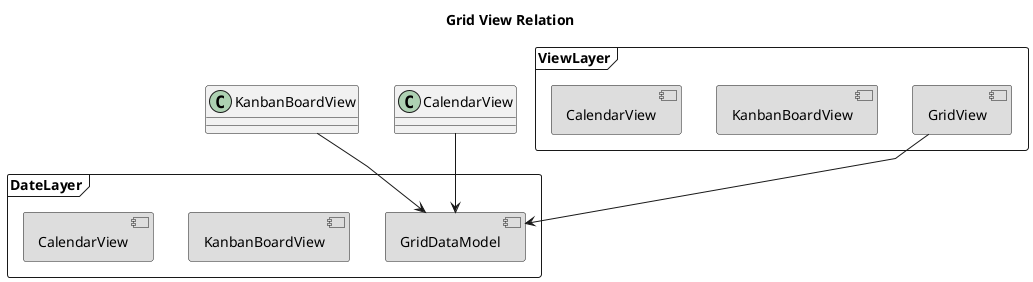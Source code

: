 
@startuml
title Grid View Relation
skinparam linetype polyline

frame ViewLayer {
    component GridView #DDDDDD {
    }
    component KanbanBoardView #DDDDDD {
    }
    component CalendarView #DDDDDD {
    }
}

frame DateLayer {
    component GridDataModel #DDDDDD {
    }
    component KanbanBoardView #DDDDDD {
    }
    component CalendarView #DDDDDD {
    }
}

GridView --> GridDataModel
KanbanBoardView --> GridDataModel
CalendarView --> GridDataModel

@enduml
@startuml
title Grid View Relation
left to right direction
'skinparam monochrome reverse

class Grid {}

class Field {
typeOptions: IndexMap
field_ty: FieldType
}
'note left
'   contains key/value pairs
'   key: id of the FieldType
'   value: opaque data
'end note

enum FieldType {
RichText,
Date,
Number,
...
}

interface TypeOption {
}

class Row {
cells: IndexMap
}
'note left
'key/value pairs.
'key: field id,
'value: CellMeta
'end note

class Cell {
type_cell_data: String
}

class TypeCellData {
cell_str: String,
field_type: FieldType,
}

class RichTextTypeOption {}
class DateTypeOption {}
class NumberTypeOption {}

Grid "1" *-- "*" Field
Field --> FieldType
Field "1" *-- "*" TypeOption
Grid "1" *-- "*" Row
Row "1" *-- "*" Cell
'note left of Cell
'Deserialize String to
'TypeCellData
'end note
Cell --> TypeCellData
RichTextTypeOption -u-|> TypeOption
DateTypeOption -u-|> TypeOption
NumberTypeOption -u-|> TypeOption

@enduml


@startuml
title Grid View Relation
left to right direction

class Cell {
type_cell_data: String
}

class TypeCellData {
cell_str: String,
field_type: FieldType,
}

interface TypeOption {}

class RichTextTypeOption {}
class DateTypeOption {}
class NumberTypeOption {}

interface CellDataDecoder {
fn decode_cell_str()
}

interface CellDataChangeset {
fn apply_changeset()
}

interface TypeOptionTransform {
fn transformable() -> bool;
fn transform_type_option();
fn transform_type_option_cell_str();
}

interface TypeOptionCellDataFilter {
fn apply_filter();
}

enum FieldType {
RichText,
Date,
Number,
...
}

RichTextTypeOption -u-|> TypeOption: RichText
DateTypeOption -u-|> TypeOption: Date
NumberTypeOption -u-|> TypeOption: Number
Cell --> TypeCellData
TypeCellData --> FieldType
TypeOption -u-|> CellDataDecoder
TypeOption -u-|> CellDataChangeset
TypeOption -u-|> TypeOptionTransform
TypeOption -u-|> TypeOptionCellDataFilter
@enduml
